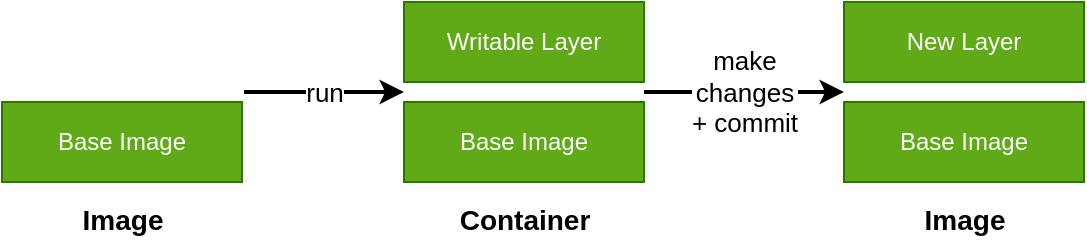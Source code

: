 <mxfile version="28.2.5">
  <diagram name="Pàgina-1" id="Iq7bCuWZOCWh3wGK04Si">
    <mxGraphModel dx="781" dy="703" grid="1" gridSize="10" guides="1" tooltips="1" connect="1" arrows="1" fold="1" page="1" pageScale="1" pageWidth="827" pageHeight="1169" background="light-dark(#FFFFFF,#FFFFFF)" math="0" shadow="0">
      <root>
        <mxCell id="0" />
        <mxCell id="1" parent="0" />
        <mxCell id="BhhY6AJUUI-Pj-VEABI7-1" value="Base Image" style="rounded=0;whiteSpace=wrap;html=1;fillColor=light-dark(#60A917,#CD5C5C);fontColor=#ffffff;strokeColor=light-dark(#2D7600,#000000);" vertex="1" parent="1">
          <mxGeometry x="139" y="350" width="120" height="40" as="geometry" />
        </mxCell>
        <mxCell id="BhhY6AJUUI-Pj-VEABI7-2" value="Base Image" style="rounded=0;whiteSpace=wrap;html=1;fillColor=light-dark(#60A917,#CD5C5C);fontColor=#ffffff;strokeColor=light-dark(#2D7600,#000000);" vertex="1" parent="1">
          <mxGeometry x="340" y="350" width="120" height="40" as="geometry" />
        </mxCell>
        <mxCell id="BhhY6AJUUI-Pj-VEABI7-3" value="Writable Layer" style="rounded=0;whiteSpace=wrap;html=1;fillColor=light-dark(#60A917,#B8860B);fontColor=#ffffff;strokeColor=light-dark(#2D7600,#000000);" vertex="1" parent="1">
          <mxGeometry x="340" y="300" width="120" height="40" as="geometry" />
        </mxCell>
        <mxCell id="BhhY6AJUUI-Pj-VEABI7-7" value="&lt;font&gt;&lt;span&gt;run&lt;/span&gt;&lt;/font&gt;" style="endArrow=classic;html=1;rounded=0;strokeColor=light-dark(#000000,#000000);labelBackgroundColor=light-dark(#FFFFFF,#FFFFFF);fontColor=light-dark(#000000,#000000);fontSize=13;strokeWidth=2;endFill=1;" edge="1" parent="1">
          <mxGeometry relative="1" as="geometry">
            <mxPoint x="260" y="345" as="sourcePoint" />
            <mxPoint x="340" y="345" as="targetPoint" />
            <mxPoint as="offset" />
          </mxGeometry>
        </mxCell>
        <mxCell id="BhhY6AJUUI-Pj-VEABI7-9" value="&lt;span style=&quot;color: light-dark(rgb(0, 0, 0), rgb(0, 0, 0));&quot;&gt;Image&lt;/span&gt;" style="text;html=1;fontSize=14;fontStyle=1;verticalAlign=bottom;align=center;" vertex="1" parent="1">
          <mxGeometry x="139" y="390" width="120" height="30" as="geometry" />
        </mxCell>
        <mxCell id="BhhY6AJUUI-Pj-VEABI7-10" value="&lt;span style=&quot;color: light-dark(rgb(0, 0, 0), rgb(0, 0, 0));&quot;&gt;Container&lt;/span&gt;" style="text;strokeColor=none;fillColor=none;html=1;fontSize=14;fontStyle=1;verticalAlign=bottom;align=center;" vertex="1" parent="1">
          <mxGeometry x="340" y="390" width="120" height="30" as="geometry" />
        </mxCell>
        <mxCell id="BhhY6AJUUI-Pj-VEABI7-11" value="Base Image" style="rounded=0;whiteSpace=wrap;html=1;fillColor=light-dark(#60A917,#CD5C5C);fontColor=#ffffff;strokeColor=light-dark(#2D7600,#000000);" vertex="1" parent="1">
          <mxGeometry x="560" y="350" width="120" height="40" as="geometry" />
        </mxCell>
        <mxCell id="BhhY6AJUUI-Pj-VEABI7-12" value="New Layer" style="rounded=0;whiteSpace=wrap;html=1;fillColor=light-dark(#60A917,#CD5C5C);fontColor=#ffffff;strokeColor=light-dark(#2D7600,#000000);" vertex="1" parent="1">
          <mxGeometry x="560" y="300" width="120" height="40" as="geometry" />
        </mxCell>
        <mxCell id="BhhY6AJUUI-Pj-VEABI7-13" value="&lt;span style=&quot;color: light-dark(rgb(0, 0, 0), rgb(0, 0, 0));&quot;&gt;Image&lt;/span&gt;" style="text;strokeColor=none;fillColor=none;html=1;fontSize=14;fontStyle=1;verticalAlign=bottom;align=center;" vertex="1" parent="1">
          <mxGeometry x="560" y="390" width="120" height="30" as="geometry" />
        </mxCell>
        <mxCell id="BhhY6AJUUI-Pj-VEABI7-15" value="&lt;div&gt;&lt;font&gt;make&lt;/font&gt;&lt;/div&gt;&lt;div&gt;&lt;font&gt;changes&lt;/font&gt;&lt;/div&gt;&lt;div&gt;&lt;font&gt;+ commit&lt;/font&gt;&lt;/div&gt;" style="endArrow=classic;html=1;rounded=0;strokeColor=light-dark(#000000,#000000);fontColor=light-dark(#000000,#000000);labelBackgroundColor=light-dark(#FFFFFF,#FFFFFF);spacing=2;spacingRight=0;spacingTop=0;fontSize=13;startSize=6;strokeWidth=2;" edge="1" parent="1">
          <mxGeometry relative="1" as="geometry">
            <mxPoint x="460" y="345" as="sourcePoint" />
            <mxPoint x="560" y="345" as="targetPoint" />
          </mxGeometry>
        </mxCell>
      </root>
    </mxGraphModel>
  </diagram>
</mxfile>
